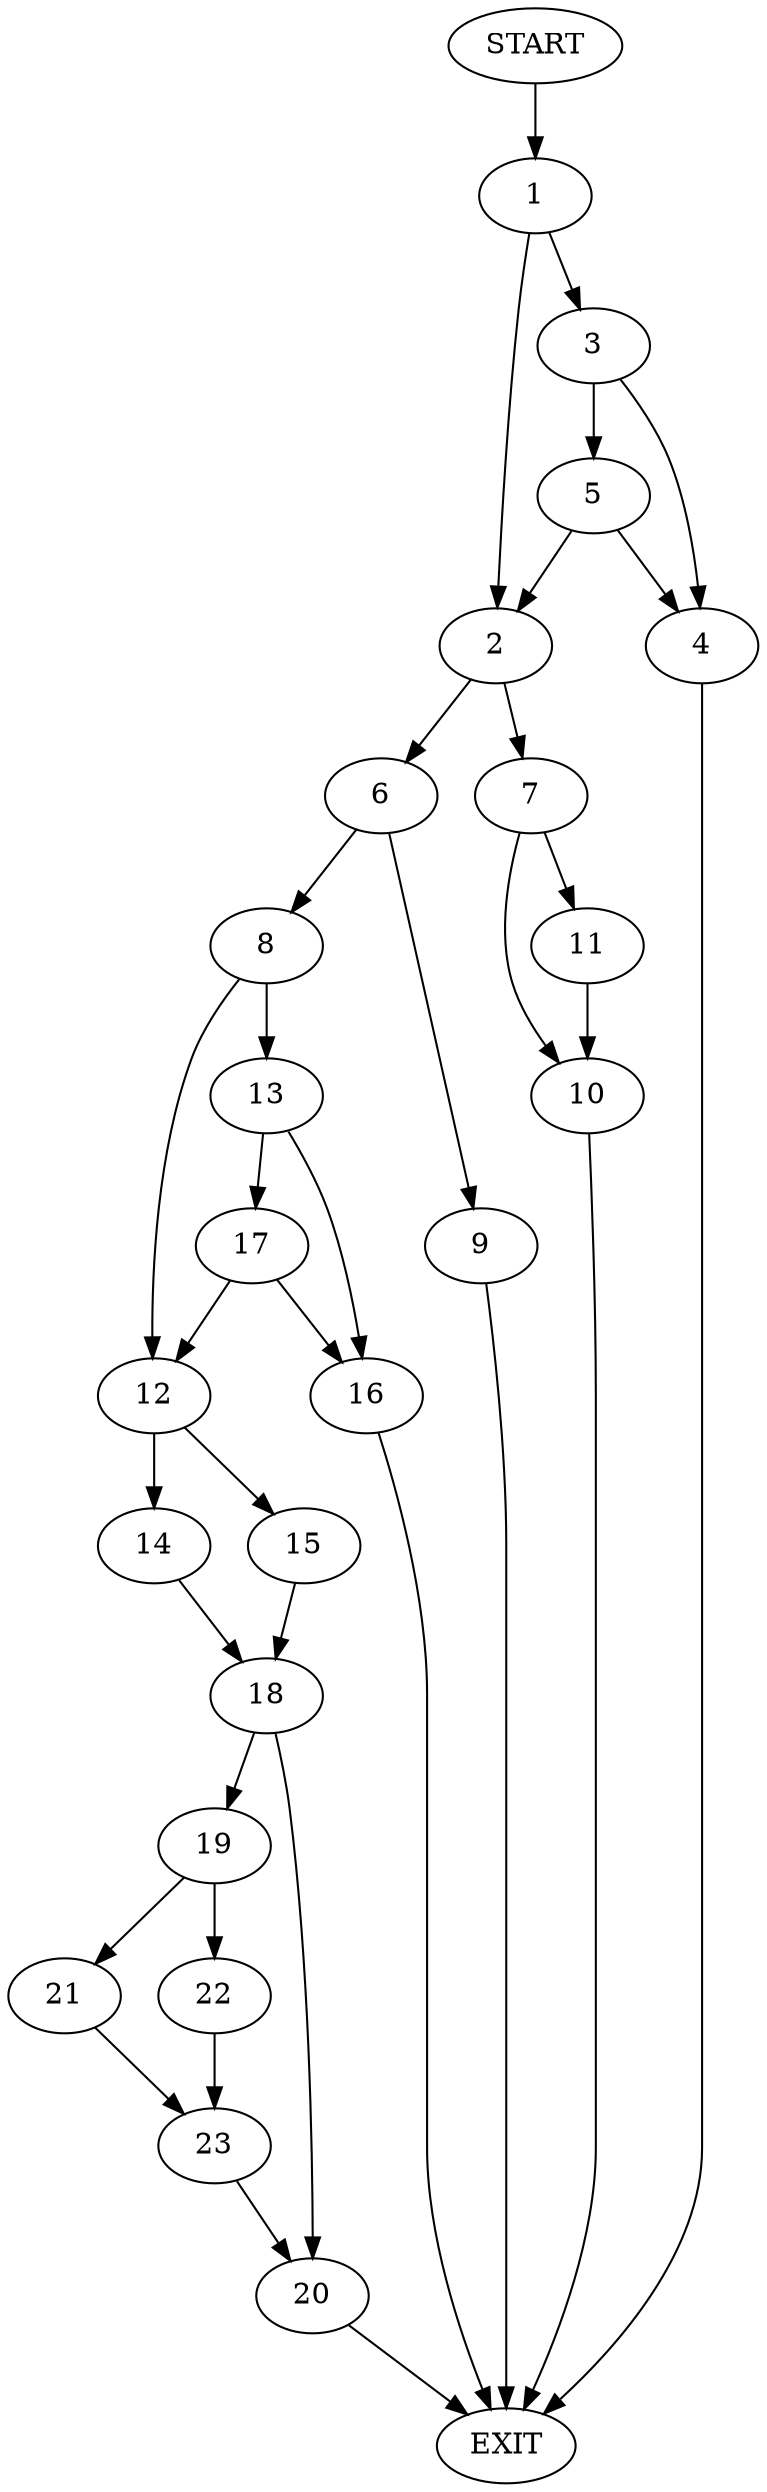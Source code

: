 digraph {
0 [label="START"]
24 [label="EXIT"]
0 -> 1
1 -> 2
1 -> 3
3 -> 4
3 -> 5
2 -> 6
2 -> 7
5 -> 2
5 -> 4
4 -> 24
6 -> 8
6 -> 9
7 -> 10
7 -> 11
11 -> 10
10 -> 24
9 -> 24
8 -> 12
8 -> 13
12 -> 14
12 -> 15
13 -> 16
13 -> 17
17 -> 16
17 -> 12
16 -> 24
14 -> 18
15 -> 18
18 -> 19
18 -> 20
19 -> 21
19 -> 22
20 -> 24
22 -> 23
21 -> 23
23 -> 20
}
